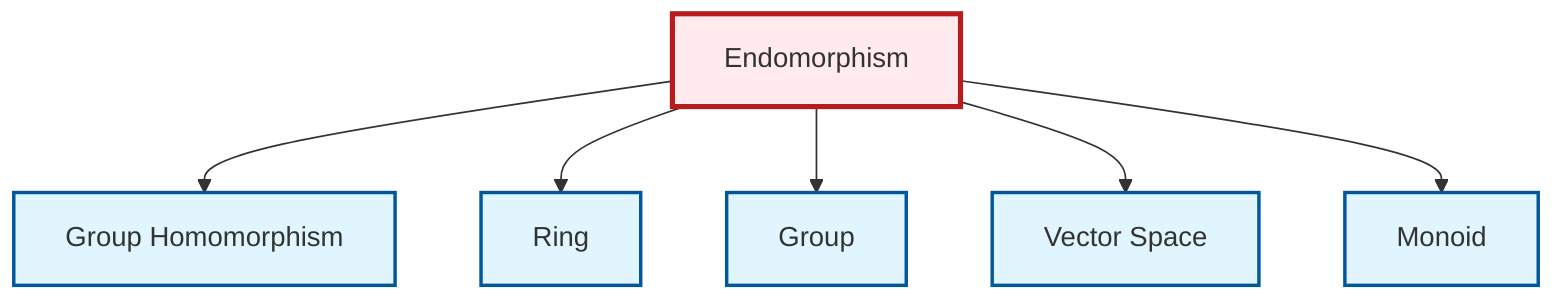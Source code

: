 graph TD
    classDef definition fill:#e1f5fe,stroke:#01579b,stroke-width:2px
    classDef theorem fill:#f3e5f5,stroke:#4a148c,stroke-width:2px
    classDef axiom fill:#fff3e0,stroke:#e65100,stroke-width:2px
    classDef example fill:#e8f5e9,stroke:#1b5e20,stroke-width:2px
    classDef current fill:#ffebee,stroke:#b71c1c,stroke-width:3px
    def-ring["Ring"]:::definition
    def-monoid["Monoid"]:::definition
    def-group["Group"]:::definition
    def-homomorphism["Group Homomorphism"]:::definition
    def-endomorphism["Endomorphism"]:::definition
    def-vector-space["Vector Space"]:::definition
    def-endomorphism --> def-homomorphism
    def-endomorphism --> def-ring
    def-endomorphism --> def-group
    def-endomorphism --> def-vector-space
    def-endomorphism --> def-monoid
    class def-endomorphism current